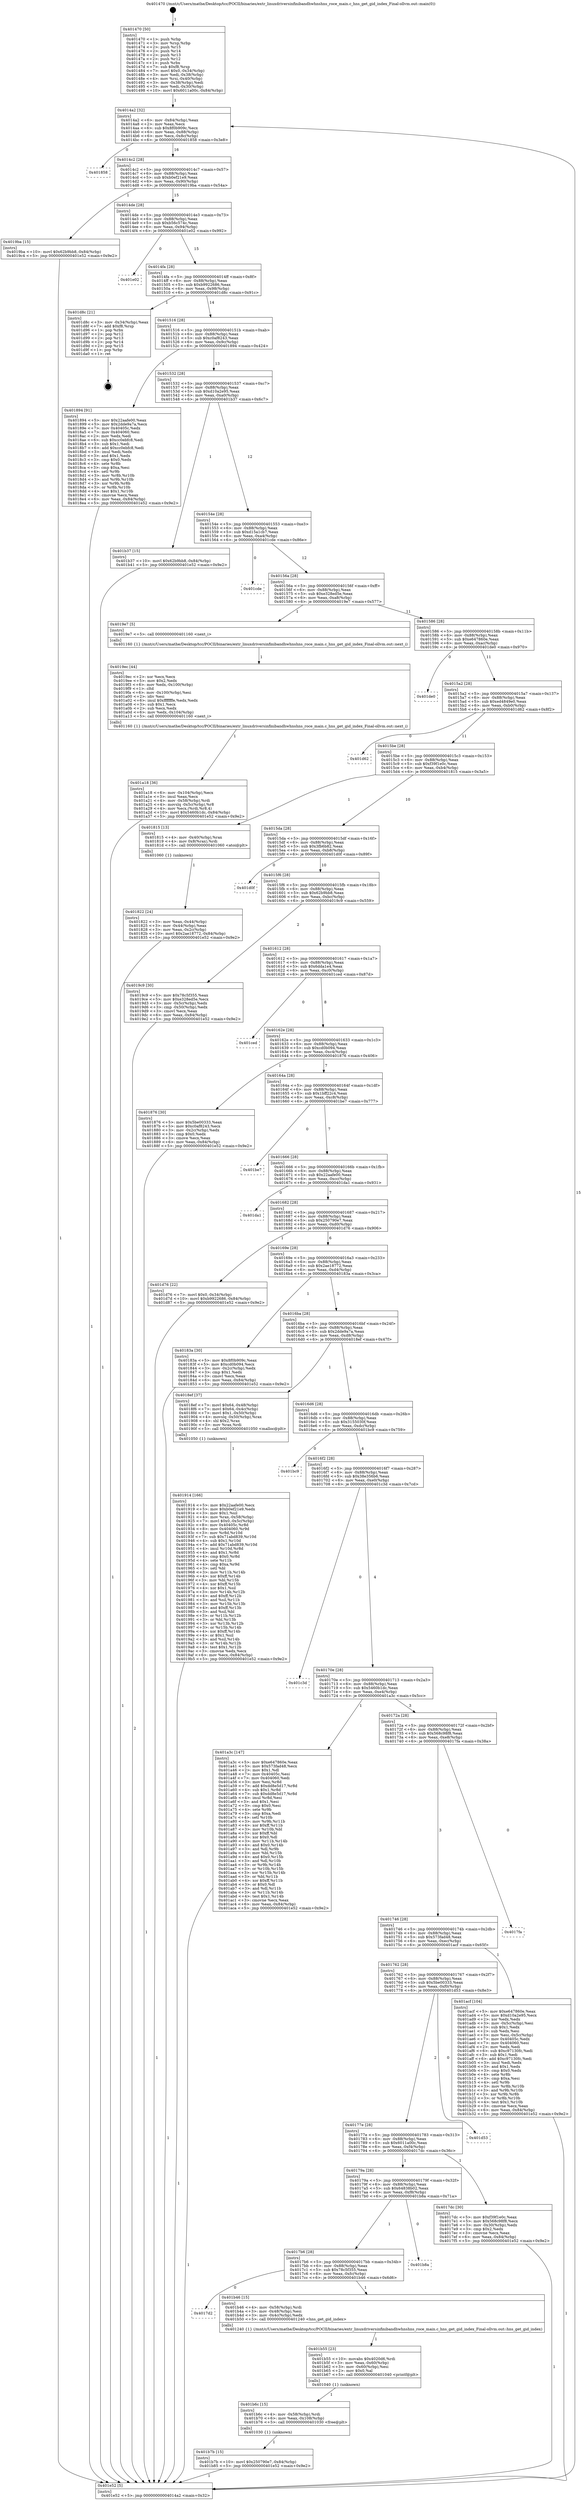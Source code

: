 digraph "0x401470" {
  label = "0x401470 (/mnt/c/Users/mathe/Desktop/tcc/POCII/binaries/extr_linuxdriversinfinibandhwhnshns_roce_main.c_hns_get_gid_index_Final-ollvm.out::main(0))"
  labelloc = "t"
  node[shape=record]

  Entry [label="",width=0.3,height=0.3,shape=circle,fillcolor=black,style=filled]
  "0x4014a2" [label="{
     0x4014a2 [32]\l
     | [instrs]\l
     &nbsp;&nbsp;0x4014a2 \<+6\>: mov -0x84(%rbp),%eax\l
     &nbsp;&nbsp;0x4014a8 \<+2\>: mov %eax,%ecx\l
     &nbsp;&nbsp;0x4014aa \<+6\>: sub $0x8f0b909c,%ecx\l
     &nbsp;&nbsp;0x4014b0 \<+6\>: mov %eax,-0x88(%rbp)\l
     &nbsp;&nbsp;0x4014b6 \<+6\>: mov %ecx,-0x8c(%rbp)\l
     &nbsp;&nbsp;0x4014bc \<+6\>: je 0000000000401858 \<main+0x3e8\>\l
  }"]
  "0x401858" [label="{
     0x401858\l
  }", style=dashed]
  "0x4014c2" [label="{
     0x4014c2 [28]\l
     | [instrs]\l
     &nbsp;&nbsp;0x4014c2 \<+5\>: jmp 00000000004014c7 \<main+0x57\>\l
     &nbsp;&nbsp;0x4014c7 \<+6\>: mov -0x88(%rbp),%eax\l
     &nbsp;&nbsp;0x4014cd \<+5\>: sub $0xb0ef21e9,%eax\l
     &nbsp;&nbsp;0x4014d2 \<+6\>: mov %eax,-0x90(%rbp)\l
     &nbsp;&nbsp;0x4014d8 \<+6\>: je 00000000004019ba \<main+0x54a\>\l
  }"]
  Exit [label="",width=0.3,height=0.3,shape=circle,fillcolor=black,style=filled,peripheries=2]
  "0x4019ba" [label="{
     0x4019ba [15]\l
     | [instrs]\l
     &nbsp;&nbsp;0x4019ba \<+10\>: movl $0x62b9bb8,-0x84(%rbp)\l
     &nbsp;&nbsp;0x4019c4 \<+5\>: jmp 0000000000401e52 \<main+0x9e2\>\l
  }"]
  "0x4014de" [label="{
     0x4014de [28]\l
     | [instrs]\l
     &nbsp;&nbsp;0x4014de \<+5\>: jmp 00000000004014e3 \<main+0x73\>\l
     &nbsp;&nbsp;0x4014e3 \<+6\>: mov -0x88(%rbp),%eax\l
     &nbsp;&nbsp;0x4014e9 \<+5\>: sub $0xb56c574c,%eax\l
     &nbsp;&nbsp;0x4014ee \<+6\>: mov %eax,-0x94(%rbp)\l
     &nbsp;&nbsp;0x4014f4 \<+6\>: je 0000000000401e02 \<main+0x992\>\l
  }"]
  "0x401b7b" [label="{
     0x401b7b [15]\l
     | [instrs]\l
     &nbsp;&nbsp;0x401b7b \<+10\>: movl $0x250790e7,-0x84(%rbp)\l
     &nbsp;&nbsp;0x401b85 \<+5\>: jmp 0000000000401e52 \<main+0x9e2\>\l
  }"]
  "0x401e02" [label="{
     0x401e02\l
  }", style=dashed]
  "0x4014fa" [label="{
     0x4014fa [28]\l
     | [instrs]\l
     &nbsp;&nbsp;0x4014fa \<+5\>: jmp 00000000004014ff \<main+0x8f\>\l
     &nbsp;&nbsp;0x4014ff \<+6\>: mov -0x88(%rbp),%eax\l
     &nbsp;&nbsp;0x401505 \<+5\>: sub $0xb9922686,%eax\l
     &nbsp;&nbsp;0x40150a \<+6\>: mov %eax,-0x98(%rbp)\l
     &nbsp;&nbsp;0x401510 \<+6\>: je 0000000000401d8c \<main+0x91c\>\l
  }"]
  "0x401b6c" [label="{
     0x401b6c [15]\l
     | [instrs]\l
     &nbsp;&nbsp;0x401b6c \<+4\>: mov -0x58(%rbp),%rdi\l
     &nbsp;&nbsp;0x401b70 \<+6\>: mov %eax,-0x108(%rbp)\l
     &nbsp;&nbsp;0x401b76 \<+5\>: call 0000000000401030 \<free@plt\>\l
     | [calls]\l
     &nbsp;&nbsp;0x401030 \{1\} (unknown)\l
  }"]
  "0x401d8c" [label="{
     0x401d8c [21]\l
     | [instrs]\l
     &nbsp;&nbsp;0x401d8c \<+3\>: mov -0x34(%rbp),%eax\l
     &nbsp;&nbsp;0x401d8f \<+7\>: add $0xf8,%rsp\l
     &nbsp;&nbsp;0x401d96 \<+1\>: pop %rbx\l
     &nbsp;&nbsp;0x401d97 \<+2\>: pop %r12\l
     &nbsp;&nbsp;0x401d99 \<+2\>: pop %r13\l
     &nbsp;&nbsp;0x401d9b \<+2\>: pop %r14\l
     &nbsp;&nbsp;0x401d9d \<+2\>: pop %r15\l
     &nbsp;&nbsp;0x401d9f \<+1\>: pop %rbp\l
     &nbsp;&nbsp;0x401da0 \<+1\>: ret\l
  }"]
  "0x401516" [label="{
     0x401516 [28]\l
     | [instrs]\l
     &nbsp;&nbsp;0x401516 \<+5\>: jmp 000000000040151b \<main+0xab\>\l
     &nbsp;&nbsp;0x40151b \<+6\>: mov -0x88(%rbp),%eax\l
     &nbsp;&nbsp;0x401521 \<+5\>: sub $0xc0af8243,%eax\l
     &nbsp;&nbsp;0x401526 \<+6\>: mov %eax,-0x9c(%rbp)\l
     &nbsp;&nbsp;0x40152c \<+6\>: je 0000000000401894 \<main+0x424\>\l
  }"]
  "0x401b55" [label="{
     0x401b55 [23]\l
     | [instrs]\l
     &nbsp;&nbsp;0x401b55 \<+10\>: movabs $0x4020d6,%rdi\l
     &nbsp;&nbsp;0x401b5f \<+3\>: mov %eax,-0x60(%rbp)\l
     &nbsp;&nbsp;0x401b62 \<+3\>: mov -0x60(%rbp),%esi\l
     &nbsp;&nbsp;0x401b65 \<+2\>: mov $0x0,%al\l
     &nbsp;&nbsp;0x401b67 \<+5\>: call 0000000000401040 \<printf@plt\>\l
     | [calls]\l
     &nbsp;&nbsp;0x401040 \{1\} (unknown)\l
  }"]
  "0x401894" [label="{
     0x401894 [91]\l
     | [instrs]\l
     &nbsp;&nbsp;0x401894 \<+5\>: mov $0x22aafe00,%eax\l
     &nbsp;&nbsp;0x401899 \<+5\>: mov $0x2dde9a7a,%ecx\l
     &nbsp;&nbsp;0x40189e \<+7\>: mov 0x40405c,%edx\l
     &nbsp;&nbsp;0x4018a5 \<+7\>: mov 0x404060,%esi\l
     &nbsp;&nbsp;0x4018ac \<+2\>: mov %edx,%edi\l
     &nbsp;&nbsp;0x4018ae \<+6\>: sub $0xcc0ebfc8,%edi\l
     &nbsp;&nbsp;0x4018b4 \<+3\>: sub $0x1,%edi\l
     &nbsp;&nbsp;0x4018b7 \<+6\>: add $0xcc0ebfc8,%edi\l
     &nbsp;&nbsp;0x4018bd \<+3\>: imul %edi,%edx\l
     &nbsp;&nbsp;0x4018c0 \<+3\>: and $0x1,%edx\l
     &nbsp;&nbsp;0x4018c3 \<+3\>: cmp $0x0,%edx\l
     &nbsp;&nbsp;0x4018c6 \<+4\>: sete %r8b\l
     &nbsp;&nbsp;0x4018ca \<+3\>: cmp $0xa,%esi\l
     &nbsp;&nbsp;0x4018cd \<+4\>: setl %r9b\l
     &nbsp;&nbsp;0x4018d1 \<+3\>: mov %r8b,%r10b\l
     &nbsp;&nbsp;0x4018d4 \<+3\>: and %r9b,%r10b\l
     &nbsp;&nbsp;0x4018d7 \<+3\>: xor %r9b,%r8b\l
     &nbsp;&nbsp;0x4018da \<+3\>: or %r8b,%r10b\l
     &nbsp;&nbsp;0x4018dd \<+4\>: test $0x1,%r10b\l
     &nbsp;&nbsp;0x4018e1 \<+3\>: cmovne %ecx,%eax\l
     &nbsp;&nbsp;0x4018e4 \<+6\>: mov %eax,-0x84(%rbp)\l
     &nbsp;&nbsp;0x4018ea \<+5\>: jmp 0000000000401e52 \<main+0x9e2\>\l
  }"]
  "0x401532" [label="{
     0x401532 [28]\l
     | [instrs]\l
     &nbsp;&nbsp;0x401532 \<+5\>: jmp 0000000000401537 \<main+0xc7\>\l
     &nbsp;&nbsp;0x401537 \<+6\>: mov -0x88(%rbp),%eax\l
     &nbsp;&nbsp;0x40153d \<+5\>: sub $0xd10a2e95,%eax\l
     &nbsp;&nbsp;0x401542 \<+6\>: mov %eax,-0xa0(%rbp)\l
     &nbsp;&nbsp;0x401548 \<+6\>: je 0000000000401b37 \<main+0x6c7\>\l
  }"]
  "0x4017d2" [label="{
     0x4017d2\l
  }", style=dashed]
  "0x401b37" [label="{
     0x401b37 [15]\l
     | [instrs]\l
     &nbsp;&nbsp;0x401b37 \<+10\>: movl $0x62b9bb8,-0x84(%rbp)\l
     &nbsp;&nbsp;0x401b41 \<+5\>: jmp 0000000000401e52 \<main+0x9e2\>\l
  }"]
  "0x40154e" [label="{
     0x40154e [28]\l
     | [instrs]\l
     &nbsp;&nbsp;0x40154e \<+5\>: jmp 0000000000401553 \<main+0xe3\>\l
     &nbsp;&nbsp;0x401553 \<+6\>: mov -0x88(%rbp),%eax\l
     &nbsp;&nbsp;0x401559 \<+5\>: sub $0xd15a1cb7,%eax\l
     &nbsp;&nbsp;0x40155e \<+6\>: mov %eax,-0xa4(%rbp)\l
     &nbsp;&nbsp;0x401564 \<+6\>: je 0000000000401cde \<main+0x86e\>\l
  }"]
  "0x401b46" [label="{
     0x401b46 [15]\l
     | [instrs]\l
     &nbsp;&nbsp;0x401b46 \<+4\>: mov -0x58(%rbp),%rdi\l
     &nbsp;&nbsp;0x401b4a \<+3\>: mov -0x48(%rbp),%esi\l
     &nbsp;&nbsp;0x401b4d \<+3\>: mov -0x4c(%rbp),%edx\l
     &nbsp;&nbsp;0x401b50 \<+5\>: call 0000000000401240 \<hns_get_gid_index\>\l
     | [calls]\l
     &nbsp;&nbsp;0x401240 \{1\} (/mnt/c/Users/mathe/Desktop/tcc/POCII/binaries/extr_linuxdriversinfinibandhwhnshns_roce_main.c_hns_get_gid_index_Final-ollvm.out::hns_get_gid_index)\l
  }"]
  "0x401cde" [label="{
     0x401cde\l
  }", style=dashed]
  "0x40156a" [label="{
     0x40156a [28]\l
     | [instrs]\l
     &nbsp;&nbsp;0x40156a \<+5\>: jmp 000000000040156f \<main+0xff\>\l
     &nbsp;&nbsp;0x40156f \<+6\>: mov -0x88(%rbp),%eax\l
     &nbsp;&nbsp;0x401575 \<+5\>: sub $0xe328ed5e,%eax\l
     &nbsp;&nbsp;0x40157a \<+6\>: mov %eax,-0xa8(%rbp)\l
     &nbsp;&nbsp;0x401580 \<+6\>: je 00000000004019e7 \<main+0x577\>\l
  }"]
  "0x4017b6" [label="{
     0x4017b6 [28]\l
     | [instrs]\l
     &nbsp;&nbsp;0x4017b6 \<+5\>: jmp 00000000004017bb \<main+0x34b\>\l
     &nbsp;&nbsp;0x4017bb \<+6\>: mov -0x88(%rbp),%eax\l
     &nbsp;&nbsp;0x4017c1 \<+5\>: sub $0x78c5f355,%eax\l
     &nbsp;&nbsp;0x4017c6 \<+6\>: mov %eax,-0xfc(%rbp)\l
     &nbsp;&nbsp;0x4017cc \<+6\>: je 0000000000401b46 \<main+0x6d6\>\l
  }"]
  "0x4019e7" [label="{
     0x4019e7 [5]\l
     | [instrs]\l
     &nbsp;&nbsp;0x4019e7 \<+5\>: call 0000000000401160 \<next_i\>\l
     | [calls]\l
     &nbsp;&nbsp;0x401160 \{1\} (/mnt/c/Users/mathe/Desktop/tcc/POCII/binaries/extr_linuxdriversinfinibandhwhnshns_roce_main.c_hns_get_gid_index_Final-ollvm.out::next_i)\l
  }"]
  "0x401586" [label="{
     0x401586 [28]\l
     | [instrs]\l
     &nbsp;&nbsp;0x401586 \<+5\>: jmp 000000000040158b \<main+0x11b\>\l
     &nbsp;&nbsp;0x40158b \<+6\>: mov -0x88(%rbp),%eax\l
     &nbsp;&nbsp;0x401591 \<+5\>: sub $0xe647860e,%eax\l
     &nbsp;&nbsp;0x401596 \<+6\>: mov %eax,-0xac(%rbp)\l
     &nbsp;&nbsp;0x40159c \<+6\>: je 0000000000401de0 \<main+0x970\>\l
  }"]
  "0x401b8a" [label="{
     0x401b8a\l
  }", style=dashed]
  "0x401de0" [label="{
     0x401de0\l
  }", style=dashed]
  "0x4015a2" [label="{
     0x4015a2 [28]\l
     | [instrs]\l
     &nbsp;&nbsp;0x4015a2 \<+5\>: jmp 00000000004015a7 \<main+0x137\>\l
     &nbsp;&nbsp;0x4015a7 \<+6\>: mov -0x88(%rbp),%eax\l
     &nbsp;&nbsp;0x4015ad \<+5\>: sub $0xed4849e0,%eax\l
     &nbsp;&nbsp;0x4015b2 \<+6\>: mov %eax,-0xb0(%rbp)\l
     &nbsp;&nbsp;0x4015b8 \<+6\>: je 0000000000401d62 \<main+0x8f2\>\l
  }"]
  "0x401a18" [label="{
     0x401a18 [36]\l
     | [instrs]\l
     &nbsp;&nbsp;0x401a18 \<+6\>: mov -0x104(%rbp),%ecx\l
     &nbsp;&nbsp;0x401a1e \<+3\>: imul %eax,%ecx\l
     &nbsp;&nbsp;0x401a21 \<+4\>: mov -0x58(%rbp),%rdi\l
     &nbsp;&nbsp;0x401a25 \<+4\>: movslq -0x5c(%rbp),%r8\l
     &nbsp;&nbsp;0x401a29 \<+4\>: mov %ecx,(%rdi,%r8,4)\l
     &nbsp;&nbsp;0x401a2d \<+10\>: movl $0x5460b1dc,-0x84(%rbp)\l
     &nbsp;&nbsp;0x401a37 \<+5\>: jmp 0000000000401e52 \<main+0x9e2\>\l
  }"]
  "0x401d62" [label="{
     0x401d62\l
  }", style=dashed]
  "0x4015be" [label="{
     0x4015be [28]\l
     | [instrs]\l
     &nbsp;&nbsp;0x4015be \<+5\>: jmp 00000000004015c3 \<main+0x153\>\l
     &nbsp;&nbsp;0x4015c3 \<+6\>: mov -0x88(%rbp),%eax\l
     &nbsp;&nbsp;0x4015c9 \<+5\>: sub $0xf39f1e0c,%eax\l
     &nbsp;&nbsp;0x4015ce \<+6\>: mov %eax,-0xb4(%rbp)\l
     &nbsp;&nbsp;0x4015d4 \<+6\>: je 0000000000401815 \<main+0x3a5\>\l
  }"]
  "0x4019ec" [label="{
     0x4019ec [44]\l
     | [instrs]\l
     &nbsp;&nbsp;0x4019ec \<+2\>: xor %ecx,%ecx\l
     &nbsp;&nbsp;0x4019ee \<+5\>: mov $0x2,%edx\l
     &nbsp;&nbsp;0x4019f3 \<+6\>: mov %edx,-0x100(%rbp)\l
     &nbsp;&nbsp;0x4019f9 \<+1\>: cltd\l
     &nbsp;&nbsp;0x4019fa \<+6\>: mov -0x100(%rbp),%esi\l
     &nbsp;&nbsp;0x401a00 \<+2\>: idiv %esi\l
     &nbsp;&nbsp;0x401a02 \<+6\>: imul $0xfffffffe,%edx,%edx\l
     &nbsp;&nbsp;0x401a08 \<+3\>: sub $0x1,%ecx\l
     &nbsp;&nbsp;0x401a0b \<+2\>: sub %ecx,%edx\l
     &nbsp;&nbsp;0x401a0d \<+6\>: mov %edx,-0x104(%rbp)\l
     &nbsp;&nbsp;0x401a13 \<+5\>: call 0000000000401160 \<next_i\>\l
     | [calls]\l
     &nbsp;&nbsp;0x401160 \{1\} (/mnt/c/Users/mathe/Desktop/tcc/POCII/binaries/extr_linuxdriversinfinibandhwhnshns_roce_main.c_hns_get_gid_index_Final-ollvm.out::next_i)\l
  }"]
  "0x401815" [label="{
     0x401815 [13]\l
     | [instrs]\l
     &nbsp;&nbsp;0x401815 \<+4\>: mov -0x40(%rbp),%rax\l
     &nbsp;&nbsp;0x401819 \<+4\>: mov 0x8(%rax),%rdi\l
     &nbsp;&nbsp;0x40181d \<+5\>: call 0000000000401060 \<atoi@plt\>\l
     | [calls]\l
     &nbsp;&nbsp;0x401060 \{1\} (unknown)\l
  }"]
  "0x4015da" [label="{
     0x4015da [28]\l
     | [instrs]\l
     &nbsp;&nbsp;0x4015da \<+5\>: jmp 00000000004015df \<main+0x16f\>\l
     &nbsp;&nbsp;0x4015df \<+6\>: mov -0x88(%rbp),%eax\l
     &nbsp;&nbsp;0x4015e5 \<+5\>: sub $0x3fb6b82,%eax\l
     &nbsp;&nbsp;0x4015ea \<+6\>: mov %eax,-0xb8(%rbp)\l
     &nbsp;&nbsp;0x4015f0 \<+6\>: je 0000000000401d0f \<main+0x89f\>\l
  }"]
  "0x401914" [label="{
     0x401914 [166]\l
     | [instrs]\l
     &nbsp;&nbsp;0x401914 \<+5\>: mov $0x22aafe00,%ecx\l
     &nbsp;&nbsp;0x401919 \<+5\>: mov $0xb0ef21e9,%edx\l
     &nbsp;&nbsp;0x40191e \<+3\>: mov $0x1,%sil\l
     &nbsp;&nbsp;0x401921 \<+4\>: mov %rax,-0x58(%rbp)\l
     &nbsp;&nbsp;0x401925 \<+7\>: movl $0x0,-0x5c(%rbp)\l
     &nbsp;&nbsp;0x40192c \<+8\>: mov 0x40405c,%r8d\l
     &nbsp;&nbsp;0x401934 \<+8\>: mov 0x404060,%r9d\l
     &nbsp;&nbsp;0x40193c \<+3\>: mov %r8d,%r10d\l
     &nbsp;&nbsp;0x40193f \<+7\>: sub $0x71abd839,%r10d\l
     &nbsp;&nbsp;0x401946 \<+4\>: sub $0x1,%r10d\l
     &nbsp;&nbsp;0x40194a \<+7\>: add $0x71abd839,%r10d\l
     &nbsp;&nbsp;0x401951 \<+4\>: imul %r10d,%r8d\l
     &nbsp;&nbsp;0x401955 \<+4\>: and $0x1,%r8d\l
     &nbsp;&nbsp;0x401959 \<+4\>: cmp $0x0,%r8d\l
     &nbsp;&nbsp;0x40195d \<+4\>: sete %r11b\l
     &nbsp;&nbsp;0x401961 \<+4\>: cmp $0xa,%r9d\l
     &nbsp;&nbsp;0x401965 \<+3\>: setl %bl\l
     &nbsp;&nbsp;0x401968 \<+3\>: mov %r11b,%r14b\l
     &nbsp;&nbsp;0x40196b \<+4\>: xor $0xff,%r14b\l
     &nbsp;&nbsp;0x40196f \<+3\>: mov %bl,%r15b\l
     &nbsp;&nbsp;0x401972 \<+4\>: xor $0xff,%r15b\l
     &nbsp;&nbsp;0x401976 \<+4\>: xor $0x1,%sil\l
     &nbsp;&nbsp;0x40197a \<+3\>: mov %r14b,%r12b\l
     &nbsp;&nbsp;0x40197d \<+4\>: and $0xff,%r12b\l
     &nbsp;&nbsp;0x401981 \<+3\>: and %sil,%r11b\l
     &nbsp;&nbsp;0x401984 \<+3\>: mov %r15b,%r13b\l
     &nbsp;&nbsp;0x401987 \<+4\>: and $0xff,%r13b\l
     &nbsp;&nbsp;0x40198b \<+3\>: and %sil,%bl\l
     &nbsp;&nbsp;0x40198e \<+3\>: or %r11b,%r12b\l
     &nbsp;&nbsp;0x401991 \<+3\>: or %bl,%r13b\l
     &nbsp;&nbsp;0x401994 \<+3\>: xor %r13b,%r12b\l
     &nbsp;&nbsp;0x401997 \<+3\>: or %r15b,%r14b\l
     &nbsp;&nbsp;0x40199a \<+4\>: xor $0xff,%r14b\l
     &nbsp;&nbsp;0x40199e \<+4\>: or $0x1,%sil\l
     &nbsp;&nbsp;0x4019a2 \<+3\>: and %sil,%r14b\l
     &nbsp;&nbsp;0x4019a5 \<+3\>: or %r14b,%r12b\l
     &nbsp;&nbsp;0x4019a8 \<+4\>: test $0x1,%r12b\l
     &nbsp;&nbsp;0x4019ac \<+3\>: cmovne %edx,%ecx\l
     &nbsp;&nbsp;0x4019af \<+6\>: mov %ecx,-0x84(%rbp)\l
     &nbsp;&nbsp;0x4019b5 \<+5\>: jmp 0000000000401e52 \<main+0x9e2\>\l
  }"]
  "0x401d0f" [label="{
     0x401d0f\l
  }", style=dashed]
  "0x4015f6" [label="{
     0x4015f6 [28]\l
     | [instrs]\l
     &nbsp;&nbsp;0x4015f6 \<+5\>: jmp 00000000004015fb \<main+0x18b\>\l
     &nbsp;&nbsp;0x4015fb \<+6\>: mov -0x88(%rbp),%eax\l
     &nbsp;&nbsp;0x401601 \<+5\>: sub $0x62b9bb8,%eax\l
     &nbsp;&nbsp;0x401606 \<+6\>: mov %eax,-0xbc(%rbp)\l
     &nbsp;&nbsp;0x40160c \<+6\>: je 00000000004019c9 \<main+0x559\>\l
  }"]
  "0x401822" [label="{
     0x401822 [24]\l
     | [instrs]\l
     &nbsp;&nbsp;0x401822 \<+3\>: mov %eax,-0x44(%rbp)\l
     &nbsp;&nbsp;0x401825 \<+3\>: mov -0x44(%rbp),%eax\l
     &nbsp;&nbsp;0x401828 \<+3\>: mov %eax,-0x2c(%rbp)\l
     &nbsp;&nbsp;0x40182b \<+10\>: movl $0x2ae18772,-0x84(%rbp)\l
     &nbsp;&nbsp;0x401835 \<+5\>: jmp 0000000000401e52 \<main+0x9e2\>\l
  }"]
  "0x4019c9" [label="{
     0x4019c9 [30]\l
     | [instrs]\l
     &nbsp;&nbsp;0x4019c9 \<+5\>: mov $0x78c5f355,%eax\l
     &nbsp;&nbsp;0x4019ce \<+5\>: mov $0xe328ed5e,%ecx\l
     &nbsp;&nbsp;0x4019d3 \<+3\>: mov -0x5c(%rbp),%edx\l
     &nbsp;&nbsp;0x4019d6 \<+3\>: cmp -0x50(%rbp),%edx\l
     &nbsp;&nbsp;0x4019d9 \<+3\>: cmovl %ecx,%eax\l
     &nbsp;&nbsp;0x4019dc \<+6\>: mov %eax,-0x84(%rbp)\l
     &nbsp;&nbsp;0x4019e2 \<+5\>: jmp 0000000000401e52 \<main+0x9e2\>\l
  }"]
  "0x401612" [label="{
     0x401612 [28]\l
     | [instrs]\l
     &nbsp;&nbsp;0x401612 \<+5\>: jmp 0000000000401617 \<main+0x1a7\>\l
     &nbsp;&nbsp;0x401617 \<+6\>: mov -0x88(%rbp),%eax\l
     &nbsp;&nbsp;0x40161d \<+5\>: sub $0x6dda1e4,%eax\l
     &nbsp;&nbsp;0x401622 \<+6\>: mov %eax,-0xc0(%rbp)\l
     &nbsp;&nbsp;0x401628 \<+6\>: je 0000000000401ced \<main+0x87d\>\l
  }"]
  "0x401470" [label="{
     0x401470 [50]\l
     | [instrs]\l
     &nbsp;&nbsp;0x401470 \<+1\>: push %rbp\l
     &nbsp;&nbsp;0x401471 \<+3\>: mov %rsp,%rbp\l
     &nbsp;&nbsp;0x401474 \<+2\>: push %r15\l
     &nbsp;&nbsp;0x401476 \<+2\>: push %r14\l
     &nbsp;&nbsp;0x401478 \<+2\>: push %r13\l
     &nbsp;&nbsp;0x40147a \<+2\>: push %r12\l
     &nbsp;&nbsp;0x40147c \<+1\>: push %rbx\l
     &nbsp;&nbsp;0x40147d \<+7\>: sub $0xf8,%rsp\l
     &nbsp;&nbsp;0x401484 \<+7\>: movl $0x0,-0x34(%rbp)\l
     &nbsp;&nbsp;0x40148b \<+3\>: mov %edi,-0x38(%rbp)\l
     &nbsp;&nbsp;0x40148e \<+4\>: mov %rsi,-0x40(%rbp)\l
     &nbsp;&nbsp;0x401492 \<+3\>: mov -0x38(%rbp),%edi\l
     &nbsp;&nbsp;0x401495 \<+3\>: mov %edi,-0x30(%rbp)\l
     &nbsp;&nbsp;0x401498 \<+10\>: movl $0x6011a00c,-0x84(%rbp)\l
  }"]
  "0x401ced" [label="{
     0x401ced\l
  }", style=dashed]
  "0x40162e" [label="{
     0x40162e [28]\l
     | [instrs]\l
     &nbsp;&nbsp;0x40162e \<+5\>: jmp 0000000000401633 \<main+0x1c3\>\l
     &nbsp;&nbsp;0x401633 \<+6\>: mov -0x88(%rbp),%eax\l
     &nbsp;&nbsp;0x401639 \<+5\>: sub $0xcd0b094,%eax\l
     &nbsp;&nbsp;0x40163e \<+6\>: mov %eax,-0xc4(%rbp)\l
     &nbsp;&nbsp;0x401644 \<+6\>: je 0000000000401876 \<main+0x406\>\l
  }"]
  "0x401e52" [label="{
     0x401e52 [5]\l
     | [instrs]\l
     &nbsp;&nbsp;0x401e52 \<+5\>: jmp 00000000004014a2 \<main+0x32\>\l
  }"]
  "0x401876" [label="{
     0x401876 [30]\l
     | [instrs]\l
     &nbsp;&nbsp;0x401876 \<+5\>: mov $0x5be00333,%eax\l
     &nbsp;&nbsp;0x40187b \<+5\>: mov $0xc0af8243,%ecx\l
     &nbsp;&nbsp;0x401880 \<+3\>: mov -0x2c(%rbp),%edx\l
     &nbsp;&nbsp;0x401883 \<+3\>: cmp $0x0,%edx\l
     &nbsp;&nbsp;0x401886 \<+3\>: cmove %ecx,%eax\l
     &nbsp;&nbsp;0x401889 \<+6\>: mov %eax,-0x84(%rbp)\l
     &nbsp;&nbsp;0x40188f \<+5\>: jmp 0000000000401e52 \<main+0x9e2\>\l
  }"]
  "0x40164a" [label="{
     0x40164a [28]\l
     | [instrs]\l
     &nbsp;&nbsp;0x40164a \<+5\>: jmp 000000000040164f \<main+0x1df\>\l
     &nbsp;&nbsp;0x40164f \<+6\>: mov -0x88(%rbp),%eax\l
     &nbsp;&nbsp;0x401655 \<+5\>: sub $0x1bff22c4,%eax\l
     &nbsp;&nbsp;0x40165a \<+6\>: mov %eax,-0xc8(%rbp)\l
     &nbsp;&nbsp;0x401660 \<+6\>: je 0000000000401be7 \<main+0x777\>\l
  }"]
  "0x40179a" [label="{
     0x40179a [28]\l
     | [instrs]\l
     &nbsp;&nbsp;0x40179a \<+5\>: jmp 000000000040179f \<main+0x32f\>\l
     &nbsp;&nbsp;0x40179f \<+6\>: mov -0x88(%rbp),%eax\l
     &nbsp;&nbsp;0x4017a5 \<+5\>: sub $0x64838b02,%eax\l
     &nbsp;&nbsp;0x4017aa \<+6\>: mov %eax,-0xf8(%rbp)\l
     &nbsp;&nbsp;0x4017b0 \<+6\>: je 0000000000401b8a \<main+0x71a\>\l
  }"]
  "0x401be7" [label="{
     0x401be7\l
  }", style=dashed]
  "0x401666" [label="{
     0x401666 [28]\l
     | [instrs]\l
     &nbsp;&nbsp;0x401666 \<+5\>: jmp 000000000040166b \<main+0x1fb\>\l
     &nbsp;&nbsp;0x40166b \<+6\>: mov -0x88(%rbp),%eax\l
     &nbsp;&nbsp;0x401671 \<+5\>: sub $0x22aafe00,%eax\l
     &nbsp;&nbsp;0x401676 \<+6\>: mov %eax,-0xcc(%rbp)\l
     &nbsp;&nbsp;0x40167c \<+6\>: je 0000000000401da1 \<main+0x931\>\l
  }"]
  "0x4017dc" [label="{
     0x4017dc [30]\l
     | [instrs]\l
     &nbsp;&nbsp;0x4017dc \<+5\>: mov $0xf39f1e0c,%eax\l
     &nbsp;&nbsp;0x4017e1 \<+5\>: mov $0x568c98f8,%ecx\l
     &nbsp;&nbsp;0x4017e6 \<+3\>: mov -0x30(%rbp),%edx\l
     &nbsp;&nbsp;0x4017e9 \<+3\>: cmp $0x2,%edx\l
     &nbsp;&nbsp;0x4017ec \<+3\>: cmovne %ecx,%eax\l
     &nbsp;&nbsp;0x4017ef \<+6\>: mov %eax,-0x84(%rbp)\l
     &nbsp;&nbsp;0x4017f5 \<+5\>: jmp 0000000000401e52 \<main+0x9e2\>\l
  }"]
  "0x401da1" [label="{
     0x401da1\l
  }", style=dashed]
  "0x401682" [label="{
     0x401682 [28]\l
     | [instrs]\l
     &nbsp;&nbsp;0x401682 \<+5\>: jmp 0000000000401687 \<main+0x217\>\l
     &nbsp;&nbsp;0x401687 \<+6\>: mov -0x88(%rbp),%eax\l
     &nbsp;&nbsp;0x40168d \<+5\>: sub $0x250790e7,%eax\l
     &nbsp;&nbsp;0x401692 \<+6\>: mov %eax,-0xd0(%rbp)\l
     &nbsp;&nbsp;0x401698 \<+6\>: je 0000000000401d76 \<main+0x906\>\l
  }"]
  "0x40177e" [label="{
     0x40177e [28]\l
     | [instrs]\l
     &nbsp;&nbsp;0x40177e \<+5\>: jmp 0000000000401783 \<main+0x313\>\l
     &nbsp;&nbsp;0x401783 \<+6\>: mov -0x88(%rbp),%eax\l
     &nbsp;&nbsp;0x401789 \<+5\>: sub $0x6011a00c,%eax\l
     &nbsp;&nbsp;0x40178e \<+6\>: mov %eax,-0xf4(%rbp)\l
     &nbsp;&nbsp;0x401794 \<+6\>: je 00000000004017dc \<main+0x36c\>\l
  }"]
  "0x401d76" [label="{
     0x401d76 [22]\l
     | [instrs]\l
     &nbsp;&nbsp;0x401d76 \<+7\>: movl $0x0,-0x34(%rbp)\l
     &nbsp;&nbsp;0x401d7d \<+10\>: movl $0xb9922686,-0x84(%rbp)\l
     &nbsp;&nbsp;0x401d87 \<+5\>: jmp 0000000000401e52 \<main+0x9e2\>\l
  }"]
  "0x40169e" [label="{
     0x40169e [28]\l
     | [instrs]\l
     &nbsp;&nbsp;0x40169e \<+5\>: jmp 00000000004016a3 \<main+0x233\>\l
     &nbsp;&nbsp;0x4016a3 \<+6\>: mov -0x88(%rbp),%eax\l
     &nbsp;&nbsp;0x4016a9 \<+5\>: sub $0x2ae18772,%eax\l
     &nbsp;&nbsp;0x4016ae \<+6\>: mov %eax,-0xd4(%rbp)\l
     &nbsp;&nbsp;0x4016b4 \<+6\>: je 000000000040183a \<main+0x3ca\>\l
  }"]
  "0x401d53" [label="{
     0x401d53\l
  }", style=dashed]
  "0x40183a" [label="{
     0x40183a [30]\l
     | [instrs]\l
     &nbsp;&nbsp;0x40183a \<+5\>: mov $0x8f0b909c,%eax\l
     &nbsp;&nbsp;0x40183f \<+5\>: mov $0xcd0b094,%ecx\l
     &nbsp;&nbsp;0x401844 \<+3\>: mov -0x2c(%rbp),%edx\l
     &nbsp;&nbsp;0x401847 \<+3\>: cmp $0x1,%edx\l
     &nbsp;&nbsp;0x40184a \<+3\>: cmovl %ecx,%eax\l
     &nbsp;&nbsp;0x40184d \<+6\>: mov %eax,-0x84(%rbp)\l
     &nbsp;&nbsp;0x401853 \<+5\>: jmp 0000000000401e52 \<main+0x9e2\>\l
  }"]
  "0x4016ba" [label="{
     0x4016ba [28]\l
     | [instrs]\l
     &nbsp;&nbsp;0x4016ba \<+5\>: jmp 00000000004016bf \<main+0x24f\>\l
     &nbsp;&nbsp;0x4016bf \<+6\>: mov -0x88(%rbp),%eax\l
     &nbsp;&nbsp;0x4016c5 \<+5\>: sub $0x2dde9a7a,%eax\l
     &nbsp;&nbsp;0x4016ca \<+6\>: mov %eax,-0xd8(%rbp)\l
     &nbsp;&nbsp;0x4016d0 \<+6\>: je 00000000004018ef \<main+0x47f\>\l
  }"]
  "0x401762" [label="{
     0x401762 [28]\l
     | [instrs]\l
     &nbsp;&nbsp;0x401762 \<+5\>: jmp 0000000000401767 \<main+0x2f7\>\l
     &nbsp;&nbsp;0x401767 \<+6\>: mov -0x88(%rbp),%eax\l
     &nbsp;&nbsp;0x40176d \<+5\>: sub $0x5be00333,%eax\l
     &nbsp;&nbsp;0x401772 \<+6\>: mov %eax,-0xf0(%rbp)\l
     &nbsp;&nbsp;0x401778 \<+6\>: je 0000000000401d53 \<main+0x8e3\>\l
  }"]
  "0x4018ef" [label="{
     0x4018ef [37]\l
     | [instrs]\l
     &nbsp;&nbsp;0x4018ef \<+7\>: movl $0x64,-0x48(%rbp)\l
     &nbsp;&nbsp;0x4018f6 \<+7\>: movl $0x64,-0x4c(%rbp)\l
     &nbsp;&nbsp;0x4018fd \<+7\>: movl $0x1,-0x50(%rbp)\l
     &nbsp;&nbsp;0x401904 \<+4\>: movslq -0x50(%rbp),%rax\l
     &nbsp;&nbsp;0x401908 \<+4\>: shl $0x2,%rax\l
     &nbsp;&nbsp;0x40190c \<+3\>: mov %rax,%rdi\l
     &nbsp;&nbsp;0x40190f \<+5\>: call 0000000000401050 \<malloc@plt\>\l
     | [calls]\l
     &nbsp;&nbsp;0x401050 \{1\} (unknown)\l
  }"]
  "0x4016d6" [label="{
     0x4016d6 [28]\l
     | [instrs]\l
     &nbsp;&nbsp;0x4016d6 \<+5\>: jmp 00000000004016db \<main+0x26b\>\l
     &nbsp;&nbsp;0x4016db \<+6\>: mov -0x88(%rbp),%eax\l
     &nbsp;&nbsp;0x4016e1 \<+5\>: sub $0x3155030f,%eax\l
     &nbsp;&nbsp;0x4016e6 \<+6\>: mov %eax,-0xdc(%rbp)\l
     &nbsp;&nbsp;0x4016ec \<+6\>: je 0000000000401bc9 \<main+0x759\>\l
  }"]
  "0x401acf" [label="{
     0x401acf [104]\l
     | [instrs]\l
     &nbsp;&nbsp;0x401acf \<+5\>: mov $0xe647860e,%eax\l
     &nbsp;&nbsp;0x401ad4 \<+5\>: mov $0xd10a2e95,%ecx\l
     &nbsp;&nbsp;0x401ad9 \<+2\>: xor %edx,%edx\l
     &nbsp;&nbsp;0x401adb \<+3\>: mov -0x5c(%rbp),%esi\l
     &nbsp;&nbsp;0x401ade \<+3\>: sub $0x1,%edx\l
     &nbsp;&nbsp;0x401ae1 \<+2\>: sub %edx,%esi\l
     &nbsp;&nbsp;0x401ae3 \<+3\>: mov %esi,-0x5c(%rbp)\l
     &nbsp;&nbsp;0x401ae6 \<+7\>: mov 0x40405c,%edx\l
     &nbsp;&nbsp;0x401aed \<+7\>: mov 0x404060,%esi\l
     &nbsp;&nbsp;0x401af4 \<+2\>: mov %edx,%edi\l
     &nbsp;&nbsp;0x401af6 \<+6\>: sub $0xc97130fc,%edi\l
     &nbsp;&nbsp;0x401afc \<+3\>: sub $0x1,%edi\l
     &nbsp;&nbsp;0x401aff \<+6\>: add $0xc97130fc,%edi\l
     &nbsp;&nbsp;0x401b05 \<+3\>: imul %edi,%edx\l
     &nbsp;&nbsp;0x401b08 \<+3\>: and $0x1,%edx\l
     &nbsp;&nbsp;0x401b0b \<+3\>: cmp $0x0,%edx\l
     &nbsp;&nbsp;0x401b0e \<+4\>: sete %r8b\l
     &nbsp;&nbsp;0x401b12 \<+3\>: cmp $0xa,%esi\l
     &nbsp;&nbsp;0x401b15 \<+4\>: setl %r9b\l
     &nbsp;&nbsp;0x401b19 \<+3\>: mov %r8b,%r10b\l
     &nbsp;&nbsp;0x401b1c \<+3\>: and %r9b,%r10b\l
     &nbsp;&nbsp;0x401b1f \<+3\>: xor %r9b,%r8b\l
     &nbsp;&nbsp;0x401b22 \<+3\>: or %r8b,%r10b\l
     &nbsp;&nbsp;0x401b25 \<+4\>: test $0x1,%r10b\l
     &nbsp;&nbsp;0x401b29 \<+3\>: cmovne %ecx,%eax\l
     &nbsp;&nbsp;0x401b2c \<+6\>: mov %eax,-0x84(%rbp)\l
     &nbsp;&nbsp;0x401b32 \<+5\>: jmp 0000000000401e52 \<main+0x9e2\>\l
  }"]
  "0x401bc9" [label="{
     0x401bc9\l
  }", style=dashed]
  "0x4016f2" [label="{
     0x4016f2 [28]\l
     | [instrs]\l
     &nbsp;&nbsp;0x4016f2 \<+5\>: jmp 00000000004016f7 \<main+0x287\>\l
     &nbsp;&nbsp;0x4016f7 \<+6\>: mov -0x88(%rbp),%eax\l
     &nbsp;&nbsp;0x4016fd \<+5\>: sub $0x38e356b6,%eax\l
     &nbsp;&nbsp;0x401702 \<+6\>: mov %eax,-0xe0(%rbp)\l
     &nbsp;&nbsp;0x401708 \<+6\>: je 0000000000401c3d \<main+0x7cd\>\l
  }"]
  "0x401746" [label="{
     0x401746 [28]\l
     | [instrs]\l
     &nbsp;&nbsp;0x401746 \<+5\>: jmp 000000000040174b \<main+0x2db\>\l
     &nbsp;&nbsp;0x40174b \<+6\>: mov -0x88(%rbp),%eax\l
     &nbsp;&nbsp;0x401751 \<+5\>: sub $0x573fad48,%eax\l
     &nbsp;&nbsp;0x401756 \<+6\>: mov %eax,-0xec(%rbp)\l
     &nbsp;&nbsp;0x40175c \<+6\>: je 0000000000401acf \<main+0x65f\>\l
  }"]
  "0x401c3d" [label="{
     0x401c3d\l
  }", style=dashed]
  "0x40170e" [label="{
     0x40170e [28]\l
     | [instrs]\l
     &nbsp;&nbsp;0x40170e \<+5\>: jmp 0000000000401713 \<main+0x2a3\>\l
     &nbsp;&nbsp;0x401713 \<+6\>: mov -0x88(%rbp),%eax\l
     &nbsp;&nbsp;0x401719 \<+5\>: sub $0x5460b1dc,%eax\l
     &nbsp;&nbsp;0x40171e \<+6\>: mov %eax,-0xe4(%rbp)\l
     &nbsp;&nbsp;0x401724 \<+6\>: je 0000000000401a3c \<main+0x5cc\>\l
  }"]
  "0x4017fa" [label="{
     0x4017fa\l
  }", style=dashed]
  "0x401a3c" [label="{
     0x401a3c [147]\l
     | [instrs]\l
     &nbsp;&nbsp;0x401a3c \<+5\>: mov $0xe647860e,%eax\l
     &nbsp;&nbsp;0x401a41 \<+5\>: mov $0x573fad48,%ecx\l
     &nbsp;&nbsp;0x401a46 \<+2\>: mov $0x1,%dl\l
     &nbsp;&nbsp;0x401a48 \<+7\>: mov 0x40405c,%esi\l
     &nbsp;&nbsp;0x401a4f \<+7\>: mov 0x404060,%edi\l
     &nbsp;&nbsp;0x401a56 \<+3\>: mov %esi,%r8d\l
     &nbsp;&nbsp;0x401a59 \<+7\>: add $0xdd8e5d17,%r8d\l
     &nbsp;&nbsp;0x401a60 \<+4\>: sub $0x1,%r8d\l
     &nbsp;&nbsp;0x401a64 \<+7\>: sub $0xdd8e5d17,%r8d\l
     &nbsp;&nbsp;0x401a6b \<+4\>: imul %r8d,%esi\l
     &nbsp;&nbsp;0x401a6f \<+3\>: and $0x1,%esi\l
     &nbsp;&nbsp;0x401a72 \<+3\>: cmp $0x0,%esi\l
     &nbsp;&nbsp;0x401a75 \<+4\>: sete %r9b\l
     &nbsp;&nbsp;0x401a79 \<+3\>: cmp $0xa,%edi\l
     &nbsp;&nbsp;0x401a7c \<+4\>: setl %r10b\l
     &nbsp;&nbsp;0x401a80 \<+3\>: mov %r9b,%r11b\l
     &nbsp;&nbsp;0x401a83 \<+4\>: xor $0xff,%r11b\l
     &nbsp;&nbsp;0x401a87 \<+3\>: mov %r10b,%bl\l
     &nbsp;&nbsp;0x401a8a \<+3\>: xor $0xff,%bl\l
     &nbsp;&nbsp;0x401a8d \<+3\>: xor $0x0,%dl\l
     &nbsp;&nbsp;0x401a90 \<+3\>: mov %r11b,%r14b\l
     &nbsp;&nbsp;0x401a93 \<+4\>: and $0x0,%r14b\l
     &nbsp;&nbsp;0x401a97 \<+3\>: and %dl,%r9b\l
     &nbsp;&nbsp;0x401a9a \<+3\>: mov %bl,%r15b\l
     &nbsp;&nbsp;0x401a9d \<+4\>: and $0x0,%r15b\l
     &nbsp;&nbsp;0x401aa1 \<+3\>: and %dl,%r10b\l
     &nbsp;&nbsp;0x401aa4 \<+3\>: or %r9b,%r14b\l
     &nbsp;&nbsp;0x401aa7 \<+3\>: or %r10b,%r15b\l
     &nbsp;&nbsp;0x401aaa \<+3\>: xor %r15b,%r14b\l
     &nbsp;&nbsp;0x401aad \<+3\>: or %bl,%r11b\l
     &nbsp;&nbsp;0x401ab0 \<+4\>: xor $0xff,%r11b\l
     &nbsp;&nbsp;0x401ab4 \<+3\>: or $0x0,%dl\l
     &nbsp;&nbsp;0x401ab7 \<+3\>: and %dl,%r11b\l
     &nbsp;&nbsp;0x401aba \<+3\>: or %r11b,%r14b\l
     &nbsp;&nbsp;0x401abd \<+4\>: test $0x1,%r14b\l
     &nbsp;&nbsp;0x401ac1 \<+3\>: cmovne %ecx,%eax\l
     &nbsp;&nbsp;0x401ac4 \<+6\>: mov %eax,-0x84(%rbp)\l
     &nbsp;&nbsp;0x401aca \<+5\>: jmp 0000000000401e52 \<main+0x9e2\>\l
  }"]
  "0x40172a" [label="{
     0x40172a [28]\l
     | [instrs]\l
     &nbsp;&nbsp;0x40172a \<+5\>: jmp 000000000040172f \<main+0x2bf\>\l
     &nbsp;&nbsp;0x40172f \<+6\>: mov -0x88(%rbp),%eax\l
     &nbsp;&nbsp;0x401735 \<+5\>: sub $0x568c98f8,%eax\l
     &nbsp;&nbsp;0x40173a \<+6\>: mov %eax,-0xe8(%rbp)\l
     &nbsp;&nbsp;0x401740 \<+6\>: je 00000000004017fa \<main+0x38a\>\l
  }"]
  Entry -> "0x401470" [label=" 1"]
  "0x4014a2" -> "0x401858" [label=" 0"]
  "0x4014a2" -> "0x4014c2" [label=" 16"]
  "0x401d8c" -> Exit [label=" 1"]
  "0x4014c2" -> "0x4019ba" [label=" 1"]
  "0x4014c2" -> "0x4014de" [label=" 15"]
  "0x401d76" -> "0x401e52" [label=" 1"]
  "0x4014de" -> "0x401e02" [label=" 0"]
  "0x4014de" -> "0x4014fa" [label=" 15"]
  "0x401b7b" -> "0x401e52" [label=" 1"]
  "0x4014fa" -> "0x401d8c" [label=" 1"]
  "0x4014fa" -> "0x401516" [label=" 14"]
  "0x401b6c" -> "0x401b7b" [label=" 1"]
  "0x401516" -> "0x401894" [label=" 1"]
  "0x401516" -> "0x401532" [label=" 13"]
  "0x401b55" -> "0x401b6c" [label=" 1"]
  "0x401532" -> "0x401b37" [label=" 1"]
  "0x401532" -> "0x40154e" [label=" 12"]
  "0x401b46" -> "0x401b55" [label=" 1"]
  "0x40154e" -> "0x401cde" [label=" 0"]
  "0x40154e" -> "0x40156a" [label=" 12"]
  "0x4017b6" -> "0x4017d2" [label=" 0"]
  "0x40156a" -> "0x4019e7" [label=" 1"]
  "0x40156a" -> "0x401586" [label=" 11"]
  "0x4017b6" -> "0x401b46" [label=" 1"]
  "0x401586" -> "0x401de0" [label=" 0"]
  "0x401586" -> "0x4015a2" [label=" 11"]
  "0x40179a" -> "0x4017b6" [label=" 1"]
  "0x4015a2" -> "0x401d62" [label=" 0"]
  "0x4015a2" -> "0x4015be" [label=" 11"]
  "0x40179a" -> "0x401b8a" [label=" 0"]
  "0x4015be" -> "0x401815" [label=" 1"]
  "0x4015be" -> "0x4015da" [label=" 10"]
  "0x401b37" -> "0x401e52" [label=" 1"]
  "0x4015da" -> "0x401d0f" [label=" 0"]
  "0x4015da" -> "0x4015f6" [label=" 10"]
  "0x401acf" -> "0x401e52" [label=" 1"]
  "0x4015f6" -> "0x4019c9" [label=" 2"]
  "0x4015f6" -> "0x401612" [label=" 8"]
  "0x401a3c" -> "0x401e52" [label=" 1"]
  "0x401612" -> "0x401ced" [label=" 0"]
  "0x401612" -> "0x40162e" [label=" 8"]
  "0x401a18" -> "0x401e52" [label=" 1"]
  "0x40162e" -> "0x401876" [label=" 1"]
  "0x40162e" -> "0x40164a" [label=" 7"]
  "0x4019ec" -> "0x401a18" [label=" 1"]
  "0x40164a" -> "0x401be7" [label=" 0"]
  "0x40164a" -> "0x401666" [label=" 7"]
  "0x4019e7" -> "0x4019ec" [label=" 1"]
  "0x401666" -> "0x401da1" [label=" 0"]
  "0x401666" -> "0x401682" [label=" 7"]
  "0x4019c9" -> "0x401e52" [label=" 2"]
  "0x401682" -> "0x401d76" [label=" 1"]
  "0x401682" -> "0x40169e" [label=" 6"]
  "0x401914" -> "0x401e52" [label=" 1"]
  "0x40169e" -> "0x40183a" [label=" 1"]
  "0x40169e" -> "0x4016ba" [label=" 5"]
  "0x4018ef" -> "0x401914" [label=" 1"]
  "0x4016ba" -> "0x4018ef" [label=" 1"]
  "0x4016ba" -> "0x4016d6" [label=" 4"]
  "0x401876" -> "0x401e52" [label=" 1"]
  "0x4016d6" -> "0x401bc9" [label=" 0"]
  "0x4016d6" -> "0x4016f2" [label=" 4"]
  "0x40183a" -> "0x401e52" [label=" 1"]
  "0x4016f2" -> "0x401c3d" [label=" 0"]
  "0x4016f2" -> "0x40170e" [label=" 4"]
  "0x401815" -> "0x401822" [label=" 1"]
  "0x40170e" -> "0x401a3c" [label=" 1"]
  "0x40170e" -> "0x40172a" [label=" 3"]
  "0x401e52" -> "0x4014a2" [label=" 15"]
  "0x40172a" -> "0x4017fa" [label=" 0"]
  "0x40172a" -> "0x401746" [label=" 3"]
  "0x401822" -> "0x401e52" [label=" 1"]
  "0x401746" -> "0x401acf" [label=" 1"]
  "0x401746" -> "0x401762" [label=" 2"]
  "0x401894" -> "0x401e52" [label=" 1"]
  "0x401762" -> "0x401d53" [label=" 0"]
  "0x401762" -> "0x40177e" [label=" 2"]
  "0x4019ba" -> "0x401e52" [label=" 1"]
  "0x40177e" -> "0x4017dc" [label=" 1"]
  "0x40177e" -> "0x40179a" [label=" 1"]
  "0x4017dc" -> "0x401e52" [label=" 1"]
  "0x401470" -> "0x4014a2" [label=" 1"]
}
